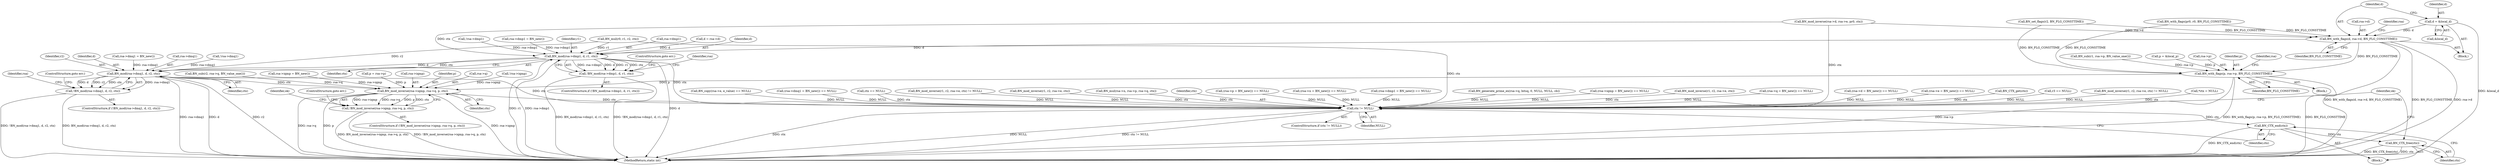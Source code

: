 digraph "0_openssl_349a41da1ad88ad87825414752a8ff5fdd6a6c3f@pointer" {
"1000600" [label="(Call,d = &local_d)"];
"1000604" [label="(Call,BN_with_flags(d, rsa->d, BN_FLG_CONSTTIME))"];
"1000618" [label="(Call,BN_mod(rsa->dmp1, d, r1, ctx))"];
"1000617" [label="(Call,!BN_mod(rsa->dmp1, d, r1, ctx))"];
"1000628" [label="(Call,BN_mod(rsa->dmq1, d, r2, ctx))"];
"1000627" [label="(Call,!BN_mod(rsa->dmq1, d, r2, ctx))"];
"1000662" [label="(Call,BN_mod_inverse(rsa->iqmp, rsa->q, p, ctx))"];
"1000661" [label="(Call,!BN_mod_inverse(rsa->iqmp, rsa->q, p, ctx))"];
"1000689" [label="(Call,ctx != NULL)"];
"1000693" [label="(Call,BN_CTX_end(ctx))"];
"1000695" [label="(Call,BN_CTX_free(ctx))"];
"1000648" [label="(Call,BN_with_flags(p, rsa->p, BN_FLG_CONSTTIME))"];
"1000666" [label="(Call,rsa->q)"];
"1000600" [label="(Call,d = &local_d)"];
"1000622" [label="(Identifier,d)"];
"1000633" [label="(Identifier,r2)"];
"1000649" [label="(Identifier,p)"];
"1000604" [label="(Call,BN_with_flags(d, rsa->d, BN_FLG_CONSTTIME))"];
"1000653" [label="(Identifier,BN_FLG_CONSTTIME)"];
"1000334" [label="(Call,BN_copy(rsa->e, e_value) == NULL)"];
"1000634" [label="(Identifier,ctx)"];
"1000624" [label="(Identifier,ctx)"];
"1000632" [label="(Identifier,d)"];
"1000694" [label="(Identifier,ctx)"];
"1000689" [label="(Call,ctx != NULL)"];
"1000618" [label="(Call,BN_mod(rsa->dmp1, d, r1, ctx))"];
"1000311" [label="(Call,(rsa->dmq1 = BN_new()) == NULL)"];
"1000321" [label="(Call,!rsa->iqmp)"];
"1000182" [label="(Call,ctx == NULL)"];
"1000368" [label="(Call,BN_mod_inverse(r1, r2, rsa->e, ctx) != NULL)"];
"1000692" [label="(Block,)"];
"1000627" [label="(Call,!BN_mod(rsa->dmq1, d, r2, ctx))"];
"1000449" [label="(Call,BN_mod_inverse(r1, r2, rsa->e, ctx))"];
"1000616" [label="(ControlStructure,if (!BN_mod(rsa->dmp1, d, r1, ctx)))"];
"1000664" [label="(Identifier,rsa)"];
"1000545" [label="(Call,BN_sub(r2, rsa->q, BN_value_one()))"];
"1000522" [label="(Call,BN_mul(rsa->n, rsa->p, rsa->q, ctx))"];
"1000690" [label="(Identifier,ctx)"];
"1000326" [label="(Call,rsa->iqmp = BN_new())"];
"1000623" [label="(Identifier,r1)"];
"1000536" [label="(Call,BN_sub(r1, rsa->p, BN_value_one()))"];
"1000673" [label="(Identifier,ok)"];
"1000644" [label="(Call,p = &local_p)"];
"1000619" [label="(Call,rsa->dmp1)"];
"1000655" [label="(Call,p = rsa->p)"];
"1000269" [label="(Call,(rsa->p = BN_new()) == NULL)"];
"1000227" [label="(Call,(rsa->n = BN_new()) == NULL)"];
"1000606" [label="(Call,rsa->d)"];
"1000312" [label="(Call,rsa->dmq1 = BN_new())"];
"1000620" [label="(Identifier,rsa)"];
"1000688" [label="(ControlStructure,if (ctx != NULL))"];
"1000297" [label="(Call,(rsa->dmp1 = BN_new()) == NULL)"];
"1000695" [label="(Call,BN_CTX_free(ctx))"];
"1000650" [label="(Call,rsa->p)"];
"1000611" [label="(Call,d = rsa->d)"];
"1000661" [label="(Call,!BN_mod_inverse(rsa->iqmp, rsa->q, p, ctx))"];
"1000663" [label="(Call,rsa->iqmp)"];
"1000617" [label="(Call,!BN_mod(rsa->dmp1, d, r1, ctx))"];
"1000640" [label="(Identifier,rsa)"];
"1000698" [label="(Identifier,ok)"];
"1000418" [label="(Call,BN_generate_prime_ex(rsa->q, bitsq, 0, NULL, NULL, cb))"];
"1000699" [label="(MethodReturn,static int)"];
"1000582" [label="(Call,BN_mod_inverse(rsa->d, rsa->e, pr0, ctx))"];
"1000629" [label="(Call,rsa->dmq1)"];
"1000554" [label="(Call,BN_mul(r0, r1, r2, ctx))"];
"1000325" [label="(Call,(rsa->iqmp = BN_new()) == NULL)"];
"1000628" [label="(Call,BN_mod(rsa->dmq1, d, r2, ctx))"];
"1000307" [label="(Call,!rsa->dmq1)"];
"1000662" [label="(Call,BN_mod_inverse(rsa->iqmp, rsa->q, p, ctx))"];
"1000630" [label="(Identifier,rsa)"];
"1000369" [label="(Call,BN_mod_inverse(r1, r2, rsa->e, ctx))"];
"1000625" [label="(ControlStructure,goto err;)"];
"1000601" [label="(Identifier,d)"];
"1000643" [label="(Block,)"];
"1000293" [label="(Call,!rsa->dmp1)"];
"1000626" [label="(ControlStructure,if (!BN_mod(rsa->dmq1, d, r2, ctx)))"];
"1000283" [label="(Call,(rsa->q = BN_new()) == NULL)"];
"1000241" [label="(Call,(rsa->d = BN_new()) == NULL)"];
"1000693" [label="(Call,BN_CTX_end(ctx))"];
"1000670" [label="(Identifier,ctx)"];
"1000255" [label="(Call,(rsa->e = BN_new()) == NULL)"];
"1000352" [label="(Call,BN_set_flags(r2, BN_FLG_CONSTTIME))"];
"1000671" [label="(ControlStructure,goto err;)"];
"1000298" [label="(Call,rsa->dmp1 = BN_new())"];
"1000202" [label="(Call,BN_CTX_get(ctx))"];
"1000205" [label="(Call,r3 == NULL)"];
"1000605" [label="(Identifier,d)"];
"1000609" [label="(Identifier,BN_FLG_CONSTTIME)"];
"1000572" [label="(Call,BN_with_flags(pr0, r0, BN_FLG_CONSTTIME))"];
"1000696" [label="(Identifier,ctx)"];
"1000648" [label="(Call,BN_with_flags(p, rsa->p, BN_FLG_CONSTTIME))"];
"1000660" [label="(ControlStructure,if (!BN_mod_inverse(rsa->iqmp, rsa->q, p, ctx)))"];
"1000448" [label="(Call,BN_mod_inverse(r1, r2, rsa->e, ctx) != NULL)"];
"1000599" [label="(Block,)"];
"1000635" [label="(ControlStructure,goto err;)"];
"1000669" [label="(Identifier,p)"];
"1000691" [label="(Identifier,NULL)"];
"1000159" [label="(Call,*ctx = NULL)"];
"1000602" [label="(Call,&local_d)"];
"1000600" -> "1000599"  [label="AST: "];
"1000600" -> "1000602"  [label="CFG: "];
"1000601" -> "1000600"  [label="AST: "];
"1000602" -> "1000600"  [label="AST: "];
"1000605" -> "1000600"  [label="CFG: "];
"1000600" -> "1000699"  [label="DDG: &local_d"];
"1000600" -> "1000604"  [label="DDG: d"];
"1000604" -> "1000599"  [label="AST: "];
"1000604" -> "1000609"  [label="CFG: "];
"1000605" -> "1000604"  [label="AST: "];
"1000606" -> "1000604"  [label="AST: "];
"1000609" -> "1000604"  [label="AST: "];
"1000620" -> "1000604"  [label="CFG: "];
"1000604" -> "1000699"  [label="DDG: BN_with_flags(d, rsa->d, BN_FLG_CONSTTIME)"];
"1000604" -> "1000699"  [label="DDG: BN_FLG_CONSTTIME"];
"1000604" -> "1000699"  [label="DDG: rsa->d"];
"1000582" -> "1000604"  [label="DDG: rsa->d"];
"1000572" -> "1000604"  [label="DDG: BN_FLG_CONSTTIME"];
"1000352" -> "1000604"  [label="DDG: BN_FLG_CONSTTIME"];
"1000604" -> "1000618"  [label="DDG: d"];
"1000604" -> "1000648"  [label="DDG: BN_FLG_CONSTTIME"];
"1000618" -> "1000617"  [label="AST: "];
"1000618" -> "1000624"  [label="CFG: "];
"1000619" -> "1000618"  [label="AST: "];
"1000622" -> "1000618"  [label="AST: "];
"1000623" -> "1000618"  [label="AST: "];
"1000624" -> "1000618"  [label="AST: "];
"1000617" -> "1000618"  [label="CFG: "];
"1000618" -> "1000699"  [label="DDG: d"];
"1000618" -> "1000699"  [label="DDG: r1"];
"1000618" -> "1000699"  [label="DDG: rsa->dmp1"];
"1000618" -> "1000617"  [label="DDG: rsa->dmp1"];
"1000618" -> "1000617"  [label="DDG: d"];
"1000618" -> "1000617"  [label="DDG: r1"];
"1000618" -> "1000617"  [label="DDG: ctx"];
"1000293" -> "1000618"  [label="DDG: rsa->dmp1"];
"1000298" -> "1000618"  [label="DDG: rsa->dmp1"];
"1000611" -> "1000618"  [label="DDG: d"];
"1000554" -> "1000618"  [label="DDG: r1"];
"1000582" -> "1000618"  [label="DDG: ctx"];
"1000618" -> "1000628"  [label="DDG: d"];
"1000618" -> "1000628"  [label="DDG: ctx"];
"1000618" -> "1000689"  [label="DDG: ctx"];
"1000617" -> "1000616"  [label="AST: "];
"1000625" -> "1000617"  [label="CFG: "];
"1000630" -> "1000617"  [label="CFG: "];
"1000617" -> "1000699"  [label="DDG: BN_mod(rsa->dmp1, d, r1, ctx)"];
"1000617" -> "1000699"  [label="DDG: !BN_mod(rsa->dmp1, d, r1, ctx)"];
"1000628" -> "1000627"  [label="AST: "];
"1000628" -> "1000634"  [label="CFG: "];
"1000629" -> "1000628"  [label="AST: "];
"1000632" -> "1000628"  [label="AST: "];
"1000633" -> "1000628"  [label="AST: "];
"1000634" -> "1000628"  [label="AST: "];
"1000627" -> "1000628"  [label="CFG: "];
"1000628" -> "1000699"  [label="DDG: rsa->dmq1"];
"1000628" -> "1000699"  [label="DDG: d"];
"1000628" -> "1000699"  [label="DDG: r2"];
"1000628" -> "1000627"  [label="DDG: rsa->dmq1"];
"1000628" -> "1000627"  [label="DDG: d"];
"1000628" -> "1000627"  [label="DDG: r2"];
"1000628" -> "1000627"  [label="DDG: ctx"];
"1000312" -> "1000628"  [label="DDG: rsa->dmq1"];
"1000307" -> "1000628"  [label="DDG: rsa->dmq1"];
"1000554" -> "1000628"  [label="DDG: r2"];
"1000628" -> "1000662"  [label="DDG: ctx"];
"1000628" -> "1000689"  [label="DDG: ctx"];
"1000627" -> "1000626"  [label="AST: "];
"1000635" -> "1000627"  [label="CFG: "];
"1000640" -> "1000627"  [label="CFG: "];
"1000627" -> "1000699"  [label="DDG: !BN_mod(rsa->dmq1, d, r2, ctx)"];
"1000627" -> "1000699"  [label="DDG: BN_mod(rsa->dmq1, d, r2, ctx)"];
"1000662" -> "1000661"  [label="AST: "];
"1000662" -> "1000670"  [label="CFG: "];
"1000663" -> "1000662"  [label="AST: "];
"1000666" -> "1000662"  [label="AST: "];
"1000669" -> "1000662"  [label="AST: "];
"1000670" -> "1000662"  [label="AST: "];
"1000661" -> "1000662"  [label="CFG: "];
"1000662" -> "1000699"  [label="DDG: rsa->iqmp"];
"1000662" -> "1000699"  [label="DDG: rsa->q"];
"1000662" -> "1000699"  [label="DDG: p"];
"1000662" -> "1000661"  [label="DDG: rsa->iqmp"];
"1000662" -> "1000661"  [label="DDG: rsa->q"];
"1000662" -> "1000661"  [label="DDG: p"];
"1000662" -> "1000661"  [label="DDG: ctx"];
"1000321" -> "1000662"  [label="DDG: rsa->iqmp"];
"1000326" -> "1000662"  [label="DDG: rsa->iqmp"];
"1000545" -> "1000662"  [label="DDG: rsa->q"];
"1000655" -> "1000662"  [label="DDG: p"];
"1000648" -> "1000662"  [label="DDG: p"];
"1000662" -> "1000689"  [label="DDG: ctx"];
"1000661" -> "1000660"  [label="AST: "];
"1000671" -> "1000661"  [label="CFG: "];
"1000673" -> "1000661"  [label="CFG: "];
"1000661" -> "1000699"  [label="DDG: !BN_mod_inverse(rsa->iqmp, rsa->q, p, ctx)"];
"1000661" -> "1000699"  [label="DDG: BN_mod_inverse(rsa->iqmp, rsa->q, p, ctx)"];
"1000689" -> "1000688"  [label="AST: "];
"1000689" -> "1000691"  [label="CFG: "];
"1000690" -> "1000689"  [label="AST: "];
"1000691" -> "1000689"  [label="AST: "];
"1000694" -> "1000689"  [label="CFG: "];
"1000698" -> "1000689"  [label="CFG: "];
"1000689" -> "1000699"  [label="DDG: ctx != NULL"];
"1000689" -> "1000699"  [label="DDG: ctx"];
"1000689" -> "1000699"  [label="DDG: NULL"];
"1000449" -> "1000689"  [label="DDG: ctx"];
"1000369" -> "1000689"  [label="DDG: ctx"];
"1000582" -> "1000689"  [label="DDG: ctx"];
"1000159" -> "1000689"  [label="DDG: ctx"];
"1000202" -> "1000689"  [label="DDG: ctx"];
"1000182" -> "1000689"  [label="DDG: ctx"];
"1000182" -> "1000689"  [label="DDG: NULL"];
"1000554" -> "1000689"  [label="DDG: ctx"];
"1000522" -> "1000689"  [label="DDG: ctx"];
"1000297" -> "1000689"  [label="DDG: NULL"];
"1000283" -> "1000689"  [label="DDG: NULL"];
"1000418" -> "1000689"  [label="DDG: NULL"];
"1000334" -> "1000689"  [label="DDG: NULL"];
"1000255" -> "1000689"  [label="DDG: NULL"];
"1000311" -> "1000689"  [label="DDG: NULL"];
"1000368" -> "1000689"  [label="DDG: NULL"];
"1000325" -> "1000689"  [label="DDG: NULL"];
"1000269" -> "1000689"  [label="DDG: NULL"];
"1000227" -> "1000689"  [label="DDG: NULL"];
"1000205" -> "1000689"  [label="DDG: NULL"];
"1000448" -> "1000689"  [label="DDG: NULL"];
"1000241" -> "1000689"  [label="DDG: NULL"];
"1000689" -> "1000693"  [label="DDG: ctx"];
"1000693" -> "1000692"  [label="AST: "];
"1000693" -> "1000694"  [label="CFG: "];
"1000694" -> "1000693"  [label="AST: "];
"1000696" -> "1000693"  [label="CFG: "];
"1000693" -> "1000699"  [label="DDG: BN_CTX_end(ctx)"];
"1000693" -> "1000695"  [label="DDG: ctx"];
"1000695" -> "1000692"  [label="AST: "];
"1000695" -> "1000696"  [label="CFG: "];
"1000696" -> "1000695"  [label="AST: "];
"1000698" -> "1000695"  [label="CFG: "];
"1000695" -> "1000699"  [label="DDG: BN_CTX_free(ctx)"];
"1000695" -> "1000699"  [label="DDG: ctx"];
"1000648" -> "1000643"  [label="AST: "];
"1000648" -> "1000653"  [label="CFG: "];
"1000649" -> "1000648"  [label="AST: "];
"1000650" -> "1000648"  [label="AST: "];
"1000653" -> "1000648"  [label="AST: "];
"1000664" -> "1000648"  [label="CFG: "];
"1000648" -> "1000699"  [label="DDG: rsa->p"];
"1000648" -> "1000699"  [label="DDG: BN_with_flags(p, rsa->p, BN_FLG_CONSTTIME)"];
"1000648" -> "1000699"  [label="DDG: BN_FLG_CONSTTIME"];
"1000644" -> "1000648"  [label="DDG: p"];
"1000536" -> "1000648"  [label="DDG: rsa->p"];
"1000572" -> "1000648"  [label="DDG: BN_FLG_CONSTTIME"];
"1000352" -> "1000648"  [label="DDG: BN_FLG_CONSTTIME"];
}
